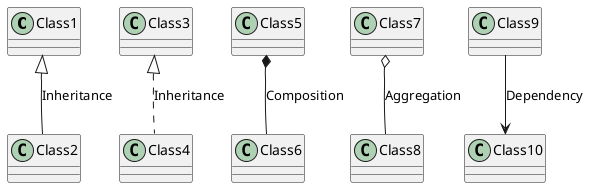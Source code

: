 @startuml
Class1	<|--	Class2 : Inheritance 
Class3	<|..	Class4 : Inheritance 
Class5	*--	Class6 : Composition
Class7	o--	Class8 : Aggregation
Class9	--> Class10 : Dependency
@enduml
@startuml
class ClassA {
  {field} A field (despite parentheses)
  {field} B field (despite parentheses)
  {field} C field (despite parentheses)
  --
  {method} Method A 
  {method} Method B
  {method} Method C
}
interface InterfaceA<ModelA> {
  {method} Method 1
  {method} Method 2
  {method} Method 3
  {method} Method 4
}
@enduml
@startuml

class Dummy {
 -field1
 #field2
 ~method1()
 +method2()
}

@enduml